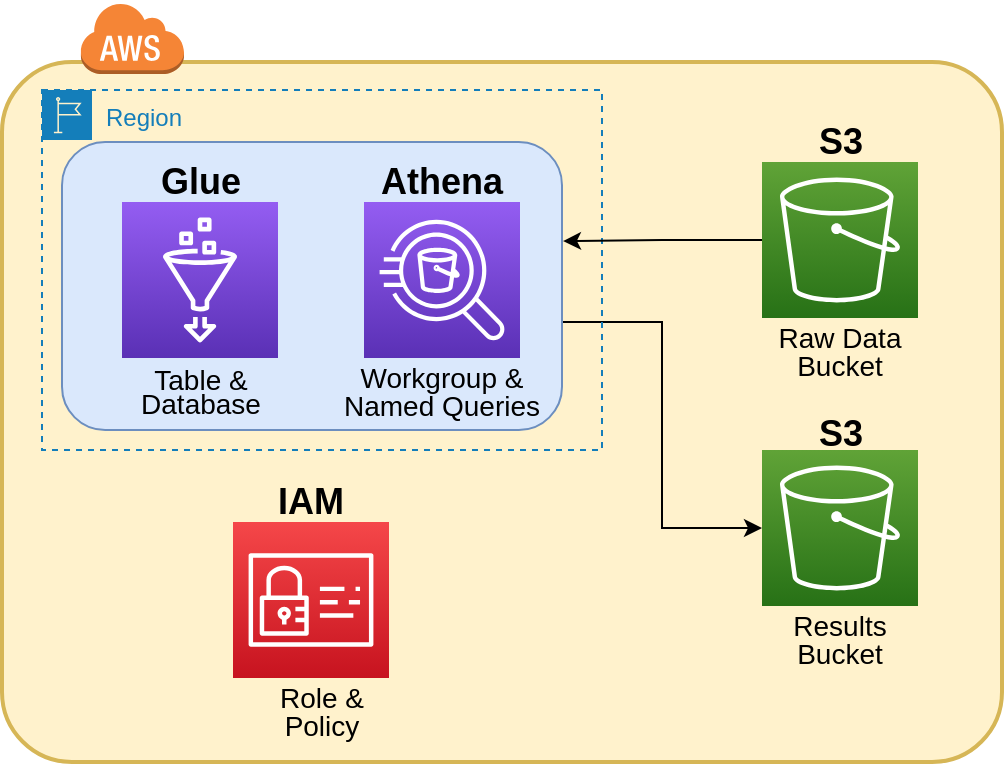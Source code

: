 <mxfile version="20.7.4" type="device"><diagram id="H-b6z1kPTGAqEft5Mhqe" name="Page-1"><mxGraphModel dx="965" dy="518" grid="1" gridSize="10" guides="1" tooltips="1" connect="1" arrows="1" fold="1" page="1" pageScale="1" pageWidth="850" pageHeight="1100" math="0" shadow="0"><root><mxCell id="0"/><mxCell id="1" parent="0"/><mxCell id="eU7E1rESusIbkJLUtY2G-7" value="" style="rounded=1;arcSize=10;dashed=0;fillColor=#fff2cc;strokeWidth=2;fontSize=20;strokeColor=#d6b656;" parent="1" vertex="1"><mxGeometry x="100" y="200" width="500" height="350" as="geometry"/></mxCell><mxCell id="JpVCNkjtbDcA-VrR7Dvl-16" style="edgeStyle=orthogonalEdgeStyle;rounded=0;orthogonalLoop=1;jettySize=auto;html=1;exitX=0.999;exitY=0.632;exitDx=0;exitDy=0;entryX=0;entryY=0.5;entryDx=0;entryDy=0;entryPerimeter=0;fontSize=14;exitPerimeter=0;" edge="1" parent="1" source="JpVCNkjtbDcA-VrR7Dvl-8" target="9HwFuE6fbXGkpnyrxxlh-4"><mxGeometry relative="1" as="geometry"><Array as="points"><mxPoint x="380" y="330"/><mxPoint x="430" y="330"/><mxPoint x="430" y="433"/></Array></mxGeometry></mxCell><mxCell id="JpVCNkjtbDcA-VrR7Dvl-8" value="" style="rounded=1;whiteSpace=wrap;html=1;fontSize=14;fillColor=#dae8fc;strokeColor=#6c8ebf;" vertex="1" parent="1"><mxGeometry x="130" y="240" width="250" height="144" as="geometry"/></mxCell><mxCell id="eU7E1rESusIbkJLUtY2G-8" value="" style="dashed=0;html=1;shape=mxgraph.aws3.cloud;fillColor=#F58536;gradientColor=none;dashed=0;fontSize=20;" parent="1" vertex="1"><mxGeometry x="139" y="170" width="52" height="36" as="geometry"/></mxCell><mxCell id="axH4OFfrFdOT8c0u5n1G-1" value="Region" style="points=[[0,0],[0.25,0],[0.5,0],[0.75,0],[1,0],[1,0.25],[1,0.5],[1,0.75],[1,1],[0.75,1],[0.5,1],[0.25,1],[0,1],[0,0.75],[0,0.5],[0,0.25]];outlineConnect=0;gradientColor=none;html=1;whiteSpace=wrap;fontSize=12;fontStyle=0;container=0;pointerEvents=0;collapsible=0;recursiveResize=0;shape=mxgraph.aws4.group;grIcon=mxgraph.aws4.group_region;strokeColor=#147EBA;fillColor=none;verticalAlign=top;align=left;spacingLeft=30;fontColor=#147EBA;dashed=1;" parent="1" vertex="1"><mxGeometry x="120" y="214" width="280" height="180" as="geometry"/></mxCell><mxCell id="9HwFuE6fbXGkpnyrxxlh-4" value="" style="sketch=0;points=[[0,0,0],[0.25,0,0],[0.5,0,0],[0.75,0,0],[1,0,0],[0,1,0],[0.25,1,0],[0.5,1,0],[0.75,1,0],[1,1,0],[0,0.25,0],[0,0.5,0],[0,0.75,0],[1,0.25,0],[1,0.5,0],[1,0.75,0]];outlineConnect=0;fontColor=#232F3E;gradientColor=#60A337;gradientDirection=north;fillColor=#277116;strokeColor=#ffffff;dashed=0;verticalLabelPosition=bottom;verticalAlign=top;align=center;html=1;fontSize=12;fontStyle=0;aspect=fixed;shape=mxgraph.aws4.resourceIcon;resIcon=mxgraph.aws4.s3;" parent="1" vertex="1"><mxGeometry x="480" y="394" width="78" height="78" as="geometry"/></mxCell><mxCell id="9HwFuE6fbXGkpnyrxxlh-5" value="S3" style="text;html=1;strokeColor=none;fillColor=none;align=center;verticalAlign=middle;whiteSpace=wrap;rounded=0;fontSize=18;fontStyle=1" parent="1" vertex="1"><mxGeometry x="500.75" y="230" width="36.5" height="20" as="geometry"/></mxCell><mxCell id="9HwFuE6fbXGkpnyrxxlh-24" value="" style="sketch=0;points=[[0,0,0],[0.25,0,0],[0.5,0,0],[0.75,0,0],[1,0,0],[0,1,0],[0.25,1,0],[0.5,1,0],[0.75,1,0],[1,1,0],[0,0.25,0],[0,0.5,0],[0,0.75,0],[1,0.25,0],[1,0.5,0],[1,0.75,0]];outlineConnect=0;fontColor=#232F3E;gradientColor=#F54749;gradientDirection=north;fillColor=#C7131F;strokeColor=#ffffff;dashed=0;verticalLabelPosition=bottom;verticalAlign=top;align=center;html=1;fontSize=12;fontStyle=0;aspect=fixed;shape=mxgraph.aws4.resourceIcon;resIcon=mxgraph.aws4.identity_and_access_management;" parent="1" vertex="1"><mxGeometry x="215.5" y="430" width="78" height="78" as="geometry"/></mxCell><mxCell id="9HwFuE6fbXGkpnyrxxlh-25" value="IAM" style="text;html=1;strokeColor=none;fillColor=none;align=center;verticalAlign=middle;whiteSpace=wrap;rounded=0;fontSize=18;fontStyle=1" parent="1" vertex="1"><mxGeometry x="229.25" y="410" width="50.5" height="20" as="geometry"/></mxCell><mxCell id="JpVCNkjtbDcA-VrR7Dvl-1" value="" style="sketch=0;points=[[0,0,0],[0.25,0,0],[0.5,0,0],[0.75,0,0],[1,0,0],[0,1,0],[0.25,1,0],[0.5,1,0],[0.75,1,0],[1,1,0],[0,0.25,0],[0,0.5,0],[0,0.75,0],[1,0.25,0],[1,0.5,0],[1,0.75,0]];outlineConnect=0;fontColor=#232F3E;gradientColor=#945DF2;gradientDirection=north;fillColor=#5A30B5;strokeColor=#ffffff;dashed=0;verticalLabelPosition=bottom;verticalAlign=top;align=center;html=1;fontSize=12;fontStyle=0;aspect=fixed;shape=mxgraph.aws4.resourceIcon;resIcon=mxgraph.aws4.glue;" vertex="1" parent="1"><mxGeometry x="160" y="270" width="78" height="78" as="geometry"/></mxCell><mxCell id="JpVCNkjtbDcA-VrR7Dvl-2" value="" style="sketch=0;points=[[0,0,0],[0.25,0,0],[0.5,0,0],[0.75,0,0],[1,0,0],[0,1,0],[0.25,1,0],[0.5,1,0],[0.75,1,0],[1,1,0],[0,0.25,0],[0,0.5,0],[0,0.75,0],[1,0.25,0],[1,0.5,0],[1,0.75,0]];outlineConnect=0;fontColor=#232F3E;gradientColor=#945DF2;gradientDirection=north;fillColor=#5A30B5;strokeColor=#ffffff;dashed=0;verticalLabelPosition=bottom;verticalAlign=top;align=center;html=1;fontSize=12;fontStyle=0;aspect=fixed;shape=mxgraph.aws4.resourceIcon;resIcon=mxgraph.aws4.athena;" vertex="1" parent="1"><mxGeometry x="281" y="270" width="78" height="78" as="geometry"/></mxCell><mxCell id="JpVCNkjtbDcA-VrR7Dvl-4" value="Glue" style="text;html=1;strokeColor=none;fillColor=none;align=center;verticalAlign=middle;whiteSpace=wrap;rounded=0;fontSize=18;fontStyle=1" vertex="1" parent="1"><mxGeometry x="175.75" y="250" width="46.5" height="20" as="geometry"/></mxCell><mxCell id="JpVCNkjtbDcA-VrR7Dvl-5" value="Athena" style="text;html=1;strokeColor=none;fillColor=none;align=center;verticalAlign=middle;whiteSpace=wrap;rounded=0;fontSize=18;fontStyle=1" vertex="1" parent="1"><mxGeometry x="286.13" y="250" width="67.75" height="20" as="geometry"/></mxCell><mxCell id="JpVCNkjtbDcA-VrR7Dvl-6" value="&lt;p style=&quot;line-height: 50%;&quot;&gt;&lt;span style=&quot;font-weight: normal;&quot;&gt;&lt;font style=&quot;font-size: 14px;&quot;&gt;Table &amp;amp; Database&lt;/font&gt;&lt;/span&gt;&lt;/p&gt;" style="text;html=1;strokeColor=none;fillColor=none;align=center;verticalAlign=middle;whiteSpace=wrap;rounded=0;fontSize=20;fontStyle=1" vertex="1" parent="1"><mxGeometry x="163.5" y="348" width="71" height="30" as="geometry"/></mxCell><mxCell id="JpVCNkjtbDcA-VrR7Dvl-7" value="&lt;p style=&quot;line-height: 60%;&quot;&gt;&lt;span style=&quot;font-weight: normal;&quot;&gt;&lt;font style=&quot;font-size: 14px;&quot;&gt;Workgroup &amp;amp; Named Queries&lt;/font&gt;&lt;/span&gt;&lt;/p&gt;" style="text;html=1;strokeColor=none;fillColor=none;align=center;verticalAlign=middle;whiteSpace=wrap;rounded=0;fontSize=20;fontStyle=1;spacing=2;" vertex="1" parent="1"><mxGeometry x="265" y="348" width="110" height="30" as="geometry"/></mxCell><mxCell id="JpVCNkjtbDcA-VrR7Dvl-15" style="edgeStyle=orthogonalEdgeStyle;rounded=0;orthogonalLoop=1;jettySize=auto;html=1;exitX=0;exitY=0.5;exitDx=0;exitDy=0;exitPerimeter=0;entryX=1.002;entryY=0.344;entryDx=0;entryDy=0;entryPerimeter=0;fontSize=14;" edge="1" parent="1" source="JpVCNkjtbDcA-VrR7Dvl-9" target="JpVCNkjtbDcA-VrR7Dvl-8"><mxGeometry relative="1" as="geometry"/></mxCell><mxCell id="JpVCNkjtbDcA-VrR7Dvl-9" value="" style="sketch=0;points=[[0,0,0],[0.25,0,0],[0.5,0,0],[0.75,0,0],[1,0,0],[0,1,0],[0.25,1,0],[0.5,1,0],[0.75,1,0],[1,1,0],[0,0.25,0],[0,0.5,0],[0,0.75,0],[1,0.25,0],[1,0.5,0],[1,0.75,0]];outlineConnect=0;fontColor=#232F3E;gradientColor=#60A337;gradientDirection=north;fillColor=#277116;strokeColor=#ffffff;dashed=0;verticalLabelPosition=bottom;verticalAlign=top;align=center;html=1;fontSize=12;fontStyle=0;aspect=fixed;shape=mxgraph.aws4.resourceIcon;resIcon=mxgraph.aws4.s3;" vertex="1" parent="1"><mxGeometry x="480" y="250" width="78" height="78" as="geometry"/></mxCell><mxCell id="JpVCNkjtbDcA-VrR7Dvl-11" value="S3" style="text;html=1;strokeColor=none;fillColor=none;align=center;verticalAlign=middle;whiteSpace=wrap;rounded=0;fontSize=18;fontStyle=1" vertex="1" parent="1"><mxGeometry x="500.75" y="378" width="36.5" height="16" as="geometry"/></mxCell><mxCell id="JpVCNkjtbDcA-VrR7Dvl-17" value="&lt;p style=&quot;line-height: 60%;&quot;&gt;&lt;span style=&quot;font-weight: normal;&quot;&gt;&lt;font style=&quot;font-size: 14px;&quot;&gt;Role &amp;amp; Policy&lt;/font&gt;&lt;/span&gt;&lt;/p&gt;" style="text;html=1;strokeColor=none;fillColor=none;align=center;verticalAlign=middle;whiteSpace=wrap;rounded=0;fontSize=20;fontStyle=1;spacing=2;" vertex="1" parent="1"><mxGeometry x="224.5" y="508" width="70" height="30" as="geometry"/></mxCell><mxCell id="JpVCNkjtbDcA-VrR7Dvl-18" value="&lt;p style=&quot;line-height: 60%;&quot;&gt;&lt;span style=&quot;font-weight: normal;&quot;&gt;&lt;font style=&quot;font-size: 14px;&quot;&gt;Results Bucket&lt;/font&gt;&lt;/span&gt;&lt;/p&gt;" style="text;html=1;strokeColor=none;fillColor=none;align=center;verticalAlign=middle;whiteSpace=wrap;rounded=0;fontSize=20;fontStyle=1;spacing=2;" vertex="1" parent="1"><mxGeometry x="484" y="472" width="70" height="30" as="geometry"/></mxCell><mxCell id="JpVCNkjtbDcA-VrR7Dvl-19" value="&lt;p style=&quot;line-height: 60%;&quot;&gt;&lt;span style=&quot;font-weight: normal;&quot;&gt;&lt;font style=&quot;font-size: 14px;&quot;&gt;Raw Data Bucket&lt;/font&gt;&lt;/span&gt;&lt;/p&gt;" style="text;html=1;strokeColor=none;fillColor=none;align=center;verticalAlign=middle;whiteSpace=wrap;rounded=0;fontSize=20;fontStyle=1;spacing=2;" vertex="1" parent="1"><mxGeometry x="484" y="328" width="70" height="30" as="geometry"/></mxCell></root></mxGraphModel></diagram></mxfile>
